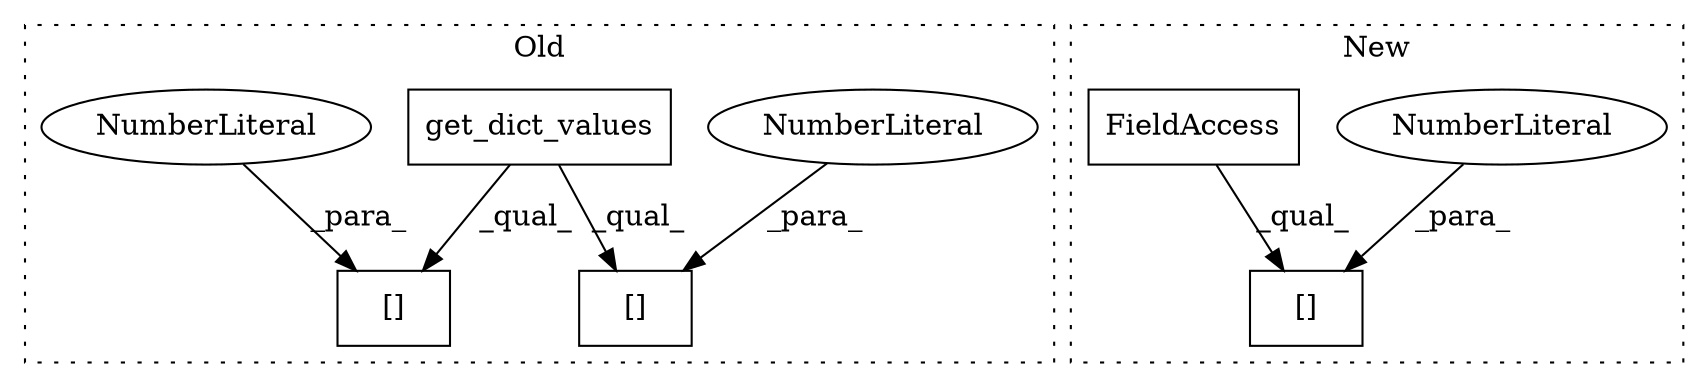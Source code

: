 digraph G {
subgraph cluster0 {
1 [label="get_dict_values" a="32" s="3904,3952" l="16,1" shape="box"];
5 [label="[]" a="2" s="4051,4055" l="3,1" shape="box"];
6 [label="NumberLiteral" a="34" s="4054" l="1" shape="ellipse"];
7 [label="[]" a="2" s="4094,4098" l="3,1" shape="box"];
8 [label="NumberLiteral" a="34" s="4097" l="1" shape="ellipse"];
label = "Old";
style="dotted";
}
subgraph cluster1 {
2 [label="[]" a="2" s="2951,2969" l="17,1" shape="box"];
3 [label="NumberLiteral" a="34" s="2968" l="1" shape="ellipse"];
4 [label="FieldAccess" a="22" s="2951" l="16" shape="box"];
label = "New";
style="dotted";
}
1 -> 7 [label="_qual_"];
1 -> 5 [label="_qual_"];
3 -> 2 [label="_para_"];
4 -> 2 [label="_qual_"];
6 -> 5 [label="_para_"];
8 -> 7 [label="_para_"];
}